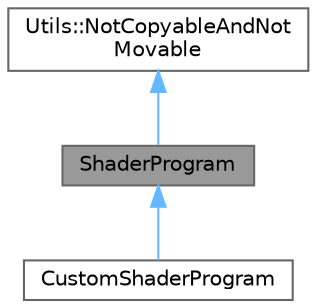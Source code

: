 digraph "ShaderProgram"
{
 // LATEX_PDF_SIZE
  bgcolor="transparent";
  edge [fontname=Helvetica,fontsize=10,labelfontname=Helvetica,labelfontsize=10];
  node [fontname=Helvetica,fontsize=10,shape=box,height=0.2,width=0.4];
  Node1 [id="Node000001",label="ShaderProgram",height=0.2,width=0.4,color="gray40", fillcolor="grey60", style="filled", fontcolor="black",tooltip=" "];
  Node2 -> Node1 [id="edge1_Node000001_Node000002",dir="back",color="steelblue1",style="solid",tooltip=" "];
  Node2 [id="Node000002",label="Utils::NotCopyableAndNot\lMovable",height=0.2,width=0.4,color="gray40", fillcolor="white", style="filled",URL="$class_utils_1_1_not_copyable_and_not_movable.html",tooltip=" "];
  Node1 -> Node3 [id="edge2_Node000001_Node000003",dir="back",color="steelblue1",style="solid",tooltip=" "];
  Node3 [id="Node000003",label="CustomShaderProgram",height=0.2,width=0.4,color="gray40", fillcolor="white", style="filled",URL="$class_custom_shader_program.html",tooltip=" "];
}
